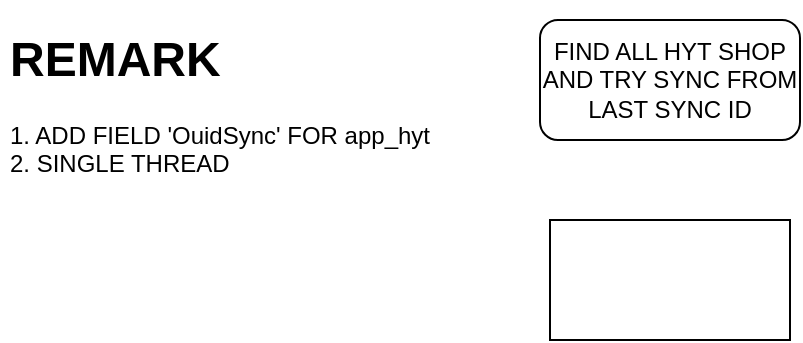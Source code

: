 <mxfile version="14.9.6" type="github">
  <diagram id="R9lNJ8FQF6AW_y9z7kvw" name="第 1 页">
    <mxGraphModel dx="782" dy="468" grid="1" gridSize="10" guides="1" tooltips="1" connect="1" arrows="1" fold="1" page="1" pageScale="1" pageWidth="827" pageHeight="1169" math="0" shadow="0">
      <root>
        <mxCell id="0" />
        <mxCell id="1" parent="0" />
        <mxCell id="n-n4dYNRS50gd4oHZDqt-2" value="FIND ALL HYT SHOP AND TRY SYNC FROM LAST SYNC ID" style="rounded=1;whiteSpace=wrap;html=1;" vertex="1" parent="1">
          <mxGeometry x="280" y="20" width="130" height="60" as="geometry" />
        </mxCell>
        <mxCell id="n-n4dYNRS50gd4oHZDqt-3" value="" style="rounded=0;whiteSpace=wrap;html=1;" vertex="1" parent="1">
          <mxGeometry x="285" y="120" width="120" height="60" as="geometry" />
        </mxCell>
        <mxCell id="n-n4dYNRS50gd4oHZDqt-8" value="&lt;h1&gt;REMARK&lt;/h1&gt;&lt;div&gt;&lt;/div&gt;&lt;span style=&quot;text-align: center&quot;&gt;1. ADD FIELD &#39;OuidSync&#39; FOR app_hyt&lt;br&gt;2. SINGLE THREAD&lt;br&gt;&lt;/span&gt;" style="text;html=1;strokeColor=none;fillColor=none;spacing=5;spacingTop=-20;whiteSpace=wrap;overflow=hidden;rounded=0;" vertex="1" parent="1">
          <mxGeometry x="10" y="20" width="260" height="120" as="geometry" />
        </mxCell>
      </root>
    </mxGraphModel>
  </diagram>
</mxfile>
